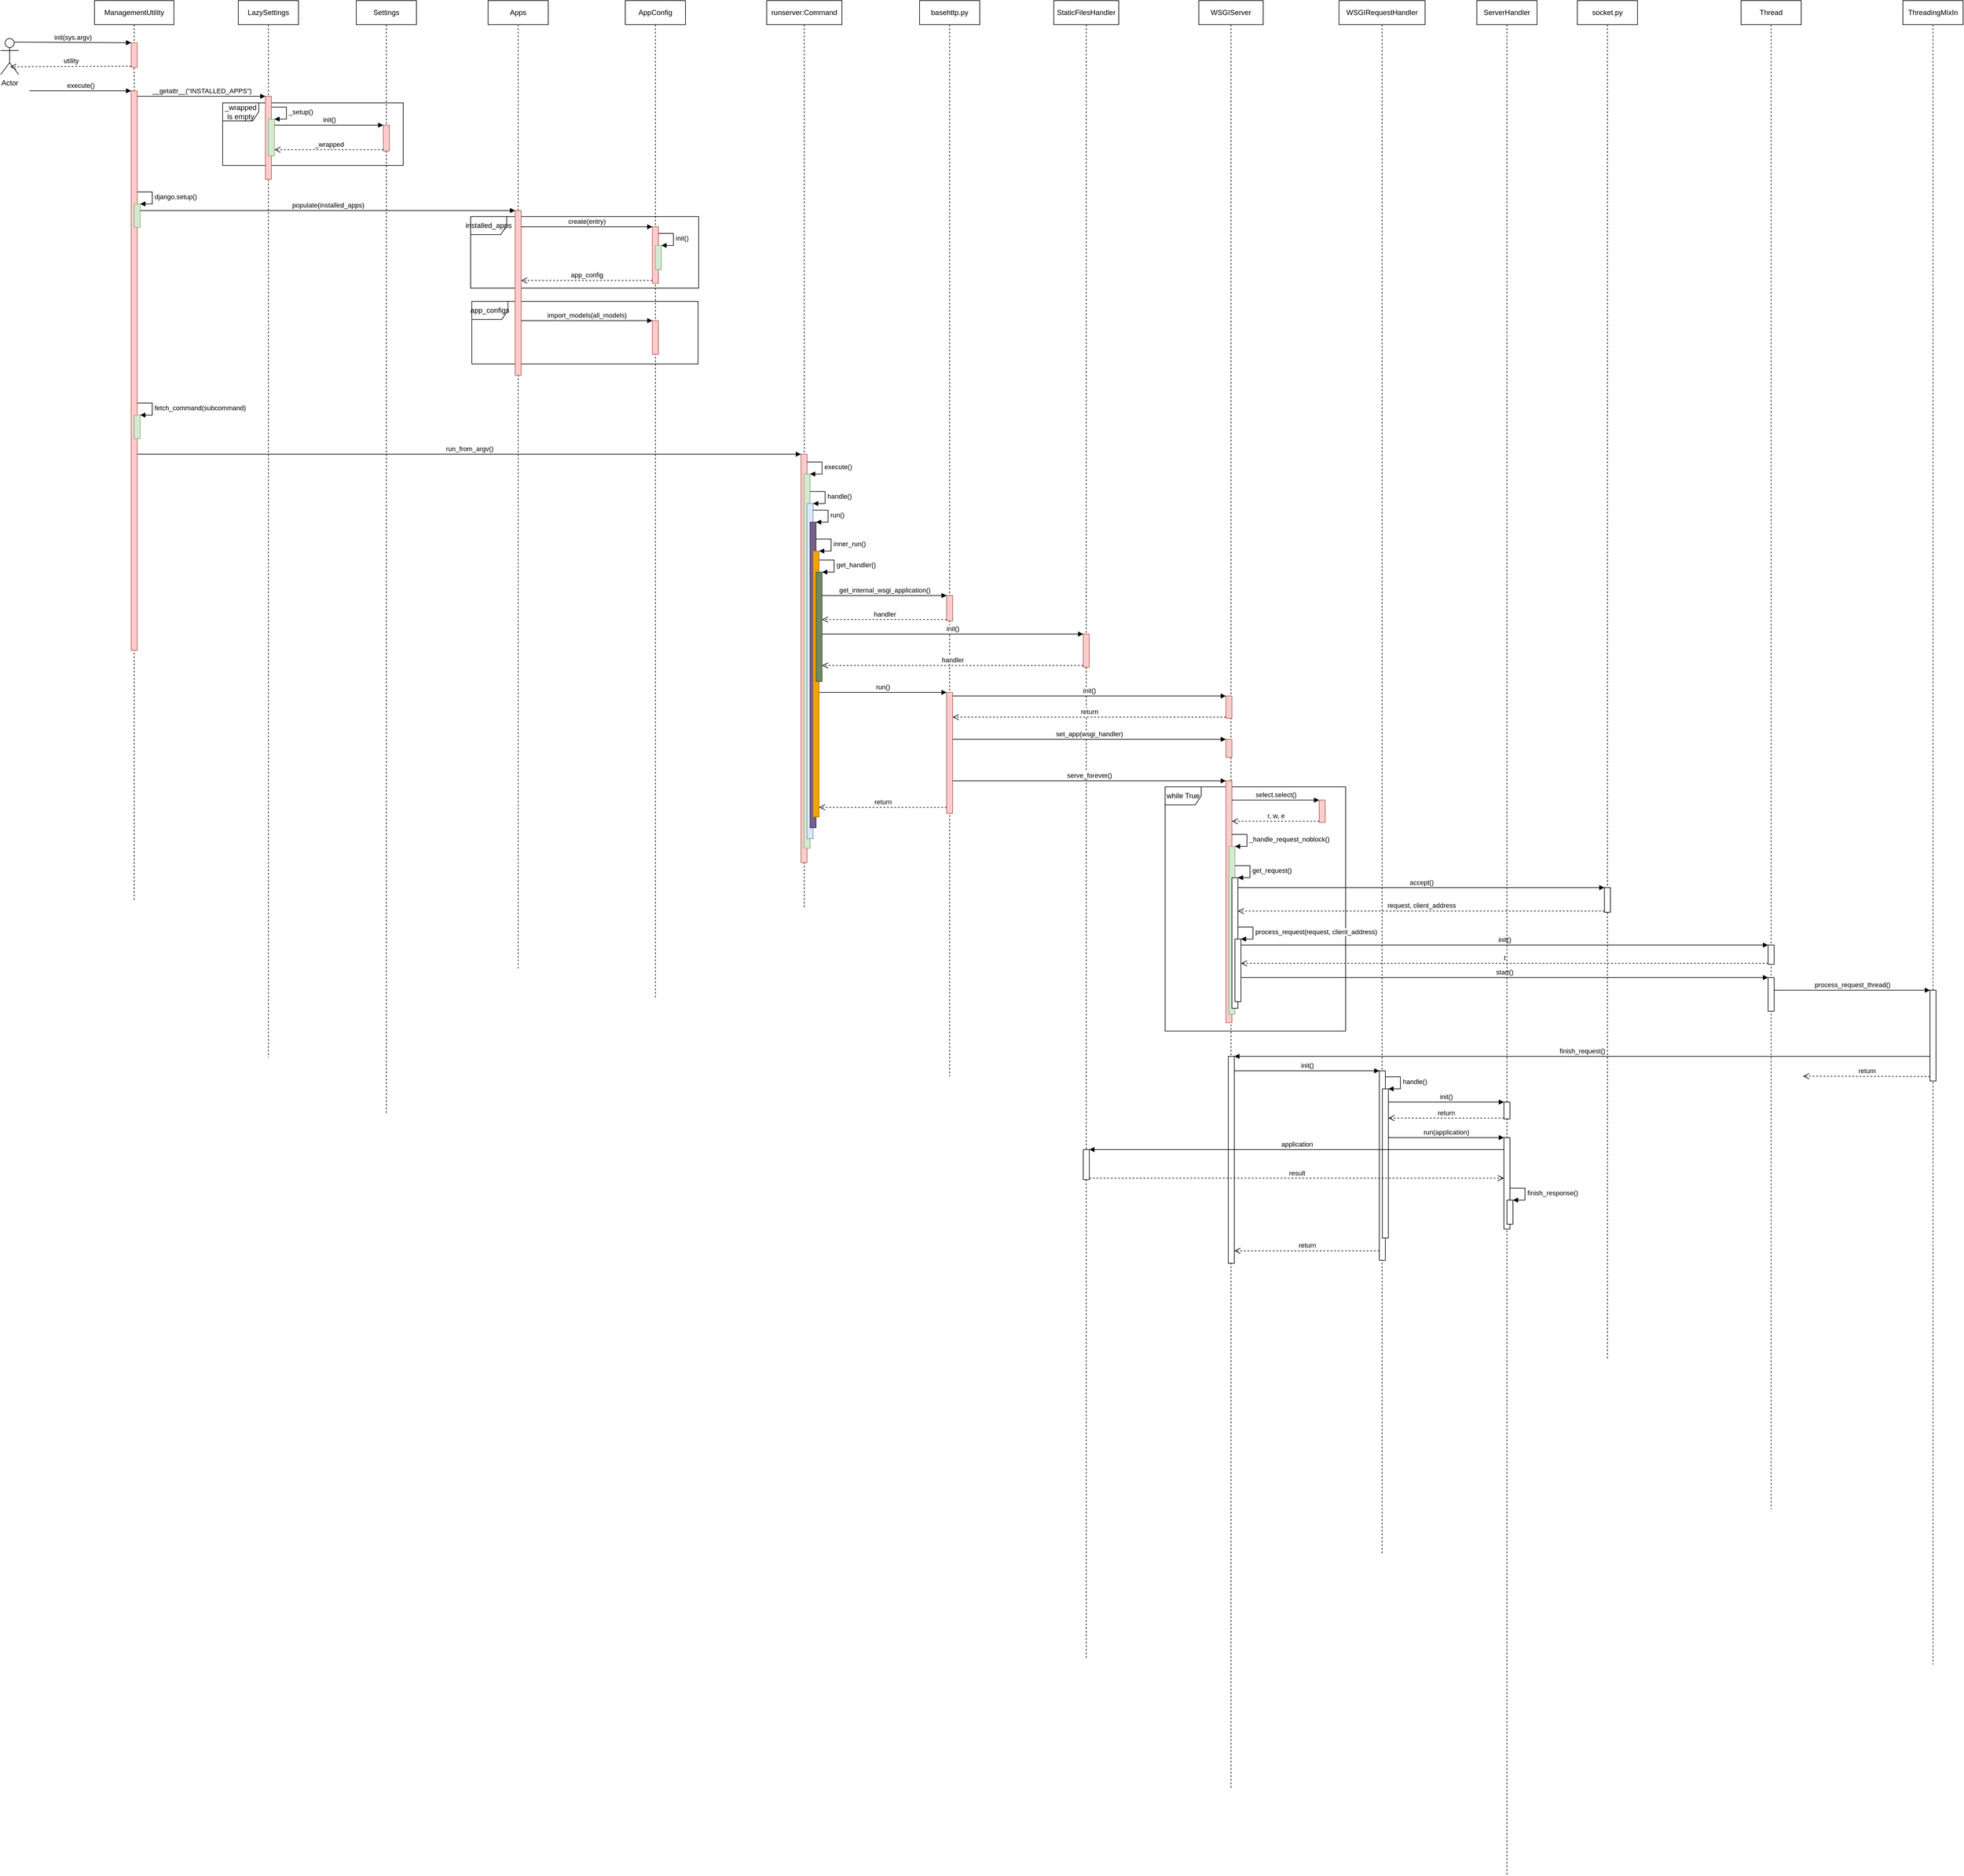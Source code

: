 <mxfile version="12.2.6" type="github" pages="1">
  <diagram name="Page-1" id="13e1069c-82ec-6db2-03f1-153e76fe0fe0">
    <mxGraphModel dx="1408" dy="1148" grid="0" gridSize="10" guides="1" tooltips="1" connect="1" arrows="1" fold="1" page="0" pageScale="1" pageWidth="1100" pageHeight="850" background="#ffffff" math="0" shadow="0">
      <root>
        <mxCell id="0"/>
        <mxCell id="1" parent="0"/>
        <mxCell id="K_6I9SXQ4BG5GaX6Mt39-45" value="while True" style="shape=umlFrame;whiteSpace=wrap;html=1;" vertex="1" parent="1">
          <mxGeometry x="1969" y="1291" width="300" height="406" as="geometry"/>
        </mxCell>
        <mxCell id="3R1nxpf77wTPrujjXhb4-21" value="_wrapped is empty" style="shape=umlFrame;whiteSpace=wrap;html=1;" parent="1" vertex="1">
          <mxGeometry x="403" y="154" width="300" height="104" as="geometry"/>
        </mxCell>
        <mxCell id="K_6I9SXQ4BG5GaX6Mt39-1" value="installed_apps" style="shape=umlFrame;whiteSpace=wrap;html=1;" vertex="1" parent="1">
          <mxGeometry x="815" y="343" width="379" height="119" as="geometry"/>
        </mxCell>
        <mxCell id="K_6I9SXQ4BG5GaX6Mt39-5" value="app_configs" style="shape=umlFrame;whiteSpace=wrap;html=1;" vertex="1" parent="1">
          <mxGeometry x="817" y="484" width="376" height="104" as="geometry"/>
        </mxCell>
        <mxCell id="3R1nxpf77wTPrujjXhb4-1" value="ManagementUtility" style="shape=umlLifeline;perimeter=lifelinePerimeter;whiteSpace=wrap;html=1;container=1;collapsible=0;recursiveResize=0;outlineConnect=0;" parent="1" vertex="1">
          <mxGeometry x="190" y="-16" width="132" height="1495" as="geometry"/>
        </mxCell>
        <mxCell id="3R1nxpf77wTPrujjXhb4-3" value="" style="html=1;points=[];perimeter=orthogonalPerimeter;fillColor=#f8cecc;strokeColor=#b85450;" parent="3R1nxpf77wTPrujjXhb4-1" vertex="1">
          <mxGeometry x="61" y="70" width="10" height="41" as="geometry"/>
        </mxCell>
        <mxCell id="3R1nxpf77wTPrujjXhb4-6" value="" style="html=1;points=[];perimeter=orthogonalPerimeter;fontFamily=Helvetica;fontSize=12;align=center;strokeColor=#b85450;fillColor=#f8cecc;" parent="3R1nxpf77wTPrujjXhb4-1" vertex="1">
          <mxGeometry x="61" y="150" width="10" height="930" as="geometry"/>
        </mxCell>
        <mxCell id="3R1nxpf77wTPrujjXhb4-7" value="&lt;span style=&quot;font-size: 11px&quot;&gt;execute()&lt;/span&gt;" style="html=1;verticalAlign=bottom;endArrow=block;entryX=0;entryY=0;" parent="3R1nxpf77wTPrujjXhb4-1" target="3R1nxpf77wTPrujjXhb4-6" edge="1">
          <mxGeometry relative="1" as="geometry">
            <mxPoint x="-108" y="150" as="sourcePoint"/>
          </mxGeometry>
        </mxCell>
        <mxCell id="3R1nxpf77wTPrujjXhb4-25" value="" style="html=1;points=[];perimeter=orthogonalPerimeter;fillColor=#d5e8d4;strokeColor=#82b366;" parent="3R1nxpf77wTPrujjXhb4-1" vertex="1">
          <mxGeometry x="66" y="338" width="10" height="39" as="geometry"/>
        </mxCell>
        <mxCell id="3R1nxpf77wTPrujjXhb4-26" value="django.setup()" style="edgeStyle=orthogonalEdgeStyle;html=1;align=left;spacingLeft=2;endArrow=block;rounded=0;entryX=1;entryY=0;" parent="3R1nxpf77wTPrujjXhb4-1" target="3R1nxpf77wTPrujjXhb4-25" edge="1">
          <mxGeometry relative="1" as="geometry">
            <mxPoint x="71" y="318" as="sourcePoint"/>
            <Array as="points">
              <mxPoint x="96" y="318"/>
            </Array>
          </mxGeometry>
        </mxCell>
        <mxCell id="K_6I9SXQ4BG5GaX6Mt39-6" value="" style="html=1;points=[];perimeter=orthogonalPerimeter;fillColor=#d5e8d4;strokeColor=#82b366;" vertex="1" parent="3R1nxpf77wTPrujjXhb4-1">
          <mxGeometry x="66" y="689" width="10" height="39" as="geometry"/>
        </mxCell>
        <mxCell id="K_6I9SXQ4BG5GaX6Mt39-7" value="fetch_command(subcommand)" style="edgeStyle=orthogonalEdgeStyle;html=1;align=left;spacingLeft=2;endArrow=block;rounded=0;entryX=1;entryY=0;" edge="1" target="K_6I9SXQ4BG5GaX6Mt39-6" parent="3R1nxpf77wTPrujjXhb4-1">
          <mxGeometry relative="1" as="geometry">
            <mxPoint x="71" y="669" as="sourcePoint"/>
            <Array as="points">
              <mxPoint x="96" y="669"/>
            </Array>
          </mxGeometry>
        </mxCell>
        <mxCell id="3R1nxpf77wTPrujjXhb4-2" value="Actor" style="shape=umlActor;verticalLabelPosition=bottom;labelBackgroundColor=#ffffff;verticalAlign=top;html=1;" parent="1" vertex="1">
          <mxGeometry x="34" y="47" width="30" height="60" as="geometry"/>
        </mxCell>
        <mxCell id="3R1nxpf77wTPrujjXhb4-4" value="init(sys.argv)" style="html=1;verticalAlign=bottom;endArrow=block;entryX=0;entryY=0;exitX=0.75;exitY=0.1;exitDx=0;exitDy=0;exitPerimeter=0;" parent="1" source="3R1nxpf77wTPrujjXhb4-2" target="3R1nxpf77wTPrujjXhb4-3" edge="1">
          <mxGeometry relative="1" as="geometry">
            <mxPoint x="181" y="54" as="sourcePoint"/>
          </mxGeometry>
        </mxCell>
        <mxCell id="3R1nxpf77wTPrujjXhb4-5" value="utility" style="html=1;verticalAlign=bottom;endArrow=open;dashed=1;endSize=8;exitX=0;exitY=0.95;entryX=0.533;entryY=0.783;entryDx=0;entryDy=0;entryPerimeter=0;" parent="1" source="3R1nxpf77wTPrujjXhb4-3" target="3R1nxpf77wTPrujjXhb4-2" edge="1">
          <mxGeometry relative="1" as="geometry">
            <mxPoint x="181" y="130" as="targetPoint"/>
          </mxGeometry>
        </mxCell>
        <mxCell id="3R1nxpf77wTPrujjXhb4-9" value="LazySettings" style="shape=umlLifeline;perimeter=lifelinePerimeter;whiteSpace=wrap;html=1;container=1;collapsible=0;recursiveResize=0;outlineConnect=0;" parent="1" vertex="1">
          <mxGeometry x="429" y="-16" width="100" height="1757" as="geometry"/>
        </mxCell>
        <mxCell id="3R1nxpf77wTPrujjXhb4-15" value="" style="html=1;points=[];perimeter=orthogonalPerimeter;fillColor=#f8cecc;strokeColor=#b85450;" parent="3R1nxpf77wTPrujjXhb4-9" vertex="1">
          <mxGeometry x="45" y="159" width="10" height="138" as="geometry"/>
        </mxCell>
        <mxCell id="3R1nxpf77wTPrujjXhb4-19" value="" style="html=1;points=[];perimeter=orthogonalPerimeter;fillColor=#d5e8d4;strokeColor=#82b366;" parent="3R1nxpf77wTPrujjXhb4-9" vertex="1">
          <mxGeometry x="50" y="197" width="10" height="61" as="geometry"/>
        </mxCell>
        <mxCell id="3R1nxpf77wTPrujjXhb4-20" value="_setup()" style="edgeStyle=orthogonalEdgeStyle;html=1;align=left;spacingLeft=2;endArrow=block;rounded=0;entryX=1;entryY=0;" parent="3R1nxpf77wTPrujjXhb4-9" target="3R1nxpf77wTPrujjXhb4-19" edge="1">
          <mxGeometry relative="1" as="geometry">
            <mxPoint x="55" y="177" as="sourcePoint"/>
            <Array as="points">
              <mxPoint x="80" y="177"/>
            </Array>
          </mxGeometry>
        </mxCell>
        <mxCell id="3R1nxpf77wTPrujjXhb4-16" value="__getattr__(&quot;INSTALLED_APPS&quot;)" style="html=1;verticalAlign=bottom;endArrow=block;entryX=0;entryY=0;" parent="1" source="3R1nxpf77wTPrujjXhb4-6" target="3R1nxpf77wTPrujjXhb4-15" edge="1">
          <mxGeometry relative="1" as="geometry">
            <mxPoint x="404" y="143" as="sourcePoint"/>
          </mxGeometry>
        </mxCell>
        <mxCell id="3R1nxpf77wTPrujjXhb4-18" value="Settings" style="shape=umlLifeline;perimeter=lifelinePerimeter;whiteSpace=wrap;html=1;container=1;collapsible=0;recursiveResize=0;outlineConnect=0;" parent="1" vertex="1">
          <mxGeometry x="625" y="-16" width="100" height="1850" as="geometry"/>
        </mxCell>
        <mxCell id="3R1nxpf77wTPrujjXhb4-22" value="" style="html=1;points=[];perimeter=orthogonalPerimeter;fillColor=#f8cecc;strokeColor=#b85450;" parent="3R1nxpf77wTPrujjXhb4-18" vertex="1">
          <mxGeometry x="45" y="207" width="10" height="43" as="geometry"/>
        </mxCell>
        <mxCell id="3R1nxpf77wTPrujjXhb4-23" value="init()" style="html=1;verticalAlign=bottom;endArrow=block;entryX=0;entryY=0;" parent="1" source="3R1nxpf77wTPrujjXhb4-19" target="3R1nxpf77wTPrujjXhb4-22" edge="1">
          <mxGeometry relative="1" as="geometry">
            <mxPoint x="600" y="191" as="sourcePoint"/>
          </mxGeometry>
        </mxCell>
        <mxCell id="3R1nxpf77wTPrujjXhb4-24" value="_wrapped" style="html=1;verticalAlign=bottom;endArrow=open;dashed=1;endSize=8;exitX=0;exitY=0.95;" parent="1" source="3R1nxpf77wTPrujjXhb4-22" target="3R1nxpf77wTPrujjXhb4-19" edge="1">
          <mxGeometry relative="1" as="geometry">
            <mxPoint x="514" y="228" as="targetPoint"/>
          </mxGeometry>
        </mxCell>
        <mxCell id="3R1nxpf77wTPrujjXhb4-27" value="Apps" style="shape=umlLifeline;perimeter=lifelinePerimeter;whiteSpace=wrap;html=1;container=1;collapsible=0;recursiveResize=0;outlineConnect=0;" parent="1" vertex="1">
          <mxGeometry x="844" y="-16" width="100" height="1610" as="geometry"/>
        </mxCell>
        <mxCell id="3R1nxpf77wTPrujjXhb4-28" value="" style="html=1;points=[];perimeter=orthogonalPerimeter;fillColor=#f8cecc;strokeColor=#b85450;" parent="3R1nxpf77wTPrujjXhb4-27" vertex="1">
          <mxGeometry x="45" y="349" width="10" height="274" as="geometry"/>
        </mxCell>
        <mxCell id="3R1nxpf77wTPrujjXhb4-29" value="populate(installed_apps)" style="html=1;verticalAlign=bottom;endArrow=block;entryX=0;entryY=0;" parent="1" source="3R1nxpf77wTPrujjXhb4-25" target="3R1nxpf77wTPrujjXhb4-28" edge="1">
          <mxGeometry relative="1" as="geometry">
            <mxPoint x="819" y="339" as="sourcePoint"/>
          </mxGeometry>
        </mxCell>
        <mxCell id="3R1nxpf77wTPrujjXhb4-31" value="AppConfig" style="shape=umlLifeline;perimeter=lifelinePerimeter;whiteSpace=wrap;html=1;container=1;collapsible=0;recursiveResize=0;outlineConnect=0;" parent="1" vertex="1">
          <mxGeometry x="1072" y="-16" width="100" height="1660" as="geometry"/>
        </mxCell>
        <mxCell id="3R1nxpf77wTPrujjXhb4-32" value="" style="html=1;points=[];perimeter=orthogonalPerimeter;fillColor=#f8cecc;strokeColor=#b85450;" parent="3R1nxpf77wTPrujjXhb4-31" vertex="1">
          <mxGeometry x="45" y="376" width="10" height="94" as="geometry"/>
        </mxCell>
        <mxCell id="3R1nxpf77wTPrujjXhb4-35" value="" style="html=1;points=[];perimeter=orthogonalPerimeter;fillColor=#d5e8d4;strokeColor=#82b366;" parent="3R1nxpf77wTPrujjXhb4-31" vertex="1">
          <mxGeometry x="50" y="407" width="10" height="40" as="geometry"/>
        </mxCell>
        <mxCell id="3R1nxpf77wTPrujjXhb4-36" value="init()" style="edgeStyle=orthogonalEdgeStyle;html=1;align=left;spacingLeft=2;endArrow=block;rounded=0;entryX=1;entryY=0;" parent="3R1nxpf77wTPrujjXhb4-31" target="3R1nxpf77wTPrujjXhb4-35" edge="1">
          <mxGeometry relative="1" as="geometry">
            <mxPoint x="55" y="387" as="sourcePoint"/>
            <Array as="points">
              <mxPoint x="80" y="387"/>
            </Array>
          </mxGeometry>
        </mxCell>
        <mxCell id="K_6I9SXQ4BG5GaX6Mt39-2" value="" style="html=1;points=[];perimeter=orthogonalPerimeter;fillColor=#f8cecc;strokeColor=#b85450;" vertex="1" parent="3R1nxpf77wTPrujjXhb4-31">
          <mxGeometry x="45" y="532" width="10" height="56" as="geometry"/>
        </mxCell>
        <mxCell id="3R1nxpf77wTPrujjXhb4-33" value="create(entry)" style="html=1;verticalAlign=bottom;endArrow=block;entryX=0;entryY=0;" parent="1" source="3R1nxpf77wTPrujjXhb4-28" target="3R1nxpf77wTPrujjXhb4-32" edge="1">
          <mxGeometry relative="1" as="geometry">
            <mxPoint x="1047" y="346" as="sourcePoint"/>
          </mxGeometry>
        </mxCell>
        <mxCell id="3R1nxpf77wTPrujjXhb4-34" value="app_config" style="html=1;verticalAlign=bottom;endArrow=open;dashed=1;endSize=8;exitX=0;exitY=0.95;" parent="1" source="3R1nxpf77wTPrujjXhb4-32" target="3R1nxpf77wTPrujjXhb4-28" edge="1">
          <mxGeometry relative="1" as="geometry">
            <mxPoint x="1047" y="422" as="targetPoint"/>
          </mxGeometry>
        </mxCell>
        <mxCell id="K_6I9SXQ4BG5GaX6Mt39-3" value="import_models(all_models)" style="html=1;verticalAlign=bottom;endArrow=block;entryX=0;entryY=0;" edge="1" target="K_6I9SXQ4BG5GaX6Mt39-2" parent="1" source="3R1nxpf77wTPrujjXhb4-28">
          <mxGeometry relative="1" as="geometry">
            <mxPoint x="1047" y="516" as="sourcePoint"/>
          </mxGeometry>
        </mxCell>
        <mxCell id="K_6I9SXQ4BG5GaX6Mt39-8" value="runserver:Command" style="shape=umlLifeline;perimeter=lifelinePerimeter;whiteSpace=wrap;html=1;container=1;collapsible=0;recursiveResize=0;outlineConnect=0;" vertex="1" parent="1">
          <mxGeometry x="1307" y="-16" width="125" height="1507" as="geometry"/>
        </mxCell>
        <mxCell id="K_6I9SXQ4BG5GaX6Mt39-9" value="" style="html=1;points=[];perimeter=orthogonalPerimeter;fillColor=#f8cecc;strokeColor=#b85450;" vertex="1" parent="K_6I9SXQ4BG5GaX6Mt39-8">
          <mxGeometry x="57" y="754" width="10" height="679" as="geometry"/>
        </mxCell>
        <mxCell id="K_6I9SXQ4BG5GaX6Mt39-12" value="" style="html=1;points=[];perimeter=orthogonalPerimeter;fillColor=#d5e8d4;strokeColor=#82b366;" vertex="1" parent="K_6I9SXQ4BG5GaX6Mt39-8">
          <mxGeometry x="62" y="787" width="10" height="622" as="geometry"/>
        </mxCell>
        <mxCell id="K_6I9SXQ4BG5GaX6Mt39-13" value="execute()" style="edgeStyle=orthogonalEdgeStyle;html=1;align=left;spacingLeft=2;endArrow=block;rounded=0;entryX=1;entryY=0;" edge="1" target="K_6I9SXQ4BG5GaX6Mt39-12" parent="K_6I9SXQ4BG5GaX6Mt39-8">
          <mxGeometry relative="1" as="geometry">
            <mxPoint x="67" y="767" as="sourcePoint"/>
            <Array as="points">
              <mxPoint x="92" y="767"/>
            </Array>
          </mxGeometry>
        </mxCell>
        <mxCell id="K_6I9SXQ4BG5GaX6Mt39-14" value="" style="html=1;points=[];perimeter=orthogonalPerimeter;fillColor=#dae8fc;strokeColor=#6c8ebf;" vertex="1" parent="K_6I9SXQ4BG5GaX6Mt39-8">
          <mxGeometry x="67" y="836" width="10" height="557" as="geometry"/>
        </mxCell>
        <mxCell id="K_6I9SXQ4BG5GaX6Mt39-15" value="handle()" style="edgeStyle=orthogonalEdgeStyle;html=1;align=left;spacingLeft=2;endArrow=block;rounded=0;entryX=1;entryY=0;" edge="1" target="K_6I9SXQ4BG5GaX6Mt39-14" parent="K_6I9SXQ4BG5GaX6Mt39-8">
          <mxGeometry relative="1" as="geometry">
            <mxPoint x="72" y="816" as="sourcePoint"/>
            <Array as="points">
              <mxPoint x="97" y="816"/>
            </Array>
          </mxGeometry>
        </mxCell>
        <mxCell id="K_6I9SXQ4BG5GaX6Mt39-16" value="" style="html=1;points=[];perimeter=orthogonalPerimeter;fillColor=#76608a;strokeColor=#432D57;fontColor=#ffffff;" vertex="1" parent="K_6I9SXQ4BG5GaX6Mt39-8">
          <mxGeometry x="72" y="867" width="10" height="508" as="geometry"/>
        </mxCell>
        <mxCell id="K_6I9SXQ4BG5GaX6Mt39-17" value="run()" style="edgeStyle=orthogonalEdgeStyle;html=1;align=left;spacingLeft=2;endArrow=block;rounded=0;entryX=1;entryY=0;" edge="1" target="K_6I9SXQ4BG5GaX6Mt39-16" parent="K_6I9SXQ4BG5GaX6Mt39-8">
          <mxGeometry relative="1" as="geometry">
            <mxPoint x="77" y="847" as="sourcePoint"/>
            <Array as="points">
              <mxPoint x="102" y="847"/>
            </Array>
          </mxGeometry>
        </mxCell>
        <mxCell id="K_6I9SXQ4BG5GaX6Mt39-18" value="" style="html=1;points=[];perimeter=orthogonalPerimeter;fillColor=#f0a30a;strokeColor=#BD7000;fontColor=#ffffff;" vertex="1" parent="K_6I9SXQ4BG5GaX6Mt39-8">
          <mxGeometry x="77" y="915" width="10" height="442" as="geometry"/>
        </mxCell>
        <mxCell id="K_6I9SXQ4BG5GaX6Mt39-19" value="inner_run()" style="edgeStyle=orthogonalEdgeStyle;html=1;align=left;spacingLeft=2;endArrow=block;rounded=0;entryX=1;entryY=0;" edge="1" target="K_6I9SXQ4BG5GaX6Mt39-18" parent="K_6I9SXQ4BG5GaX6Mt39-8">
          <mxGeometry relative="1" as="geometry">
            <mxPoint x="82" y="895" as="sourcePoint"/>
            <Array as="points">
              <mxPoint x="107" y="895"/>
            </Array>
          </mxGeometry>
        </mxCell>
        <mxCell id="K_6I9SXQ4BG5GaX6Mt39-20" value="" style="html=1;points=[];perimeter=orthogonalPerimeter;fillColor=#6d8764;strokeColor=#3A5431;fontColor=#ffffff;" vertex="1" parent="K_6I9SXQ4BG5GaX6Mt39-8">
          <mxGeometry x="82" y="950" width="10" height="182" as="geometry"/>
        </mxCell>
        <mxCell id="K_6I9SXQ4BG5GaX6Mt39-21" value="get_handler()" style="edgeStyle=orthogonalEdgeStyle;html=1;align=left;spacingLeft=2;endArrow=block;rounded=0;entryX=1;entryY=0;" edge="1" target="K_6I9SXQ4BG5GaX6Mt39-20" parent="K_6I9SXQ4BG5GaX6Mt39-8">
          <mxGeometry relative="1" as="geometry">
            <mxPoint x="87" y="930" as="sourcePoint"/>
            <Array as="points">
              <mxPoint x="112" y="930"/>
            </Array>
          </mxGeometry>
        </mxCell>
        <mxCell id="K_6I9SXQ4BG5GaX6Mt39-10" value="run_from_argv()" style="html=1;verticalAlign=bottom;endArrow=block;entryX=0;entryY=0;" edge="1" target="K_6I9SXQ4BG5GaX6Mt39-9" parent="1" source="3R1nxpf77wTPrujjXhb4-6">
          <mxGeometry relative="1" as="geometry">
            <mxPoint x="1282" y="768" as="sourcePoint"/>
          </mxGeometry>
        </mxCell>
        <mxCell id="K_6I9SXQ4BG5GaX6Mt39-22" value="basehttp.py" style="shape=umlLifeline;perimeter=lifelinePerimeter;whiteSpace=wrap;html=1;container=1;collapsible=0;recursiveResize=0;outlineConnect=0;" vertex="1" parent="1">
          <mxGeometry x="1561" y="-16" width="100" height="1788" as="geometry"/>
        </mxCell>
        <mxCell id="K_6I9SXQ4BG5GaX6Mt39-23" value="" style="html=1;points=[];perimeter=orthogonalPerimeter;fillColor=#f8cecc;strokeColor=#b85450;" vertex="1" parent="K_6I9SXQ4BG5GaX6Mt39-22">
          <mxGeometry x="45" y="989" width="10" height="42" as="geometry"/>
        </mxCell>
        <mxCell id="K_6I9SXQ4BG5GaX6Mt39-30" value="" style="html=1;points=[];perimeter=orthogonalPerimeter;fillColor=#f8cecc;strokeColor=#b85450;" vertex="1" parent="K_6I9SXQ4BG5GaX6Mt39-22">
          <mxGeometry x="45" y="1150" width="10" height="201" as="geometry"/>
        </mxCell>
        <mxCell id="K_6I9SXQ4BG5GaX6Mt39-24" value="get_internal_wsgi_application()" style="html=1;verticalAlign=bottom;endArrow=block;entryX=0;entryY=0;" edge="1" target="K_6I9SXQ4BG5GaX6Mt39-23" parent="1" source="K_6I9SXQ4BG5GaX6Mt39-20">
          <mxGeometry relative="1" as="geometry">
            <mxPoint x="1536" y="945" as="sourcePoint"/>
          </mxGeometry>
        </mxCell>
        <mxCell id="K_6I9SXQ4BG5GaX6Mt39-26" value="StaticFilesHandler" style="shape=umlLifeline;perimeter=lifelinePerimeter;whiteSpace=wrap;html=1;container=1;collapsible=0;recursiveResize=0;outlineConnect=0;" vertex="1" parent="1">
          <mxGeometry x="1784" y="-16" width="108" height="2758" as="geometry"/>
        </mxCell>
        <mxCell id="K_6I9SXQ4BG5GaX6Mt39-27" value="" style="html=1;points=[];perimeter=orthogonalPerimeter;fillColor=#f8cecc;strokeColor=#b85450;" vertex="1" parent="K_6I9SXQ4BG5GaX6Mt39-26">
          <mxGeometry x="49" y="1053" width="10" height="55" as="geometry"/>
        </mxCell>
        <mxCell id="K_6I9SXQ4BG5GaX6Mt39-90" value="" style="html=1;points=[];perimeter=orthogonalPerimeter;" vertex="1" parent="K_6I9SXQ4BG5GaX6Mt39-26">
          <mxGeometry x="49" y="1910" width="10" height="50" as="geometry"/>
        </mxCell>
        <mxCell id="K_6I9SXQ4BG5GaX6Mt39-25" value="handler" style="html=1;verticalAlign=bottom;endArrow=open;dashed=1;endSize=8;exitX=0;exitY=0.95;" edge="1" source="K_6I9SXQ4BG5GaX6Mt39-23" parent="1" target="K_6I9SXQ4BG5GaX6Mt39-20">
          <mxGeometry relative="1" as="geometry">
            <mxPoint x="1536" y="1021" as="targetPoint"/>
          </mxGeometry>
        </mxCell>
        <mxCell id="K_6I9SXQ4BG5GaX6Mt39-28" value="init()" style="html=1;verticalAlign=bottom;endArrow=block;entryX=0;entryY=0;" edge="1" target="K_6I9SXQ4BG5GaX6Mt39-27" parent="1" source="K_6I9SXQ4BG5GaX6Mt39-20">
          <mxGeometry relative="1" as="geometry">
            <mxPoint x="1763" y="1009" as="sourcePoint"/>
          </mxGeometry>
        </mxCell>
        <mxCell id="K_6I9SXQ4BG5GaX6Mt39-29" value="handler" style="html=1;verticalAlign=bottom;endArrow=open;dashed=1;endSize=8;exitX=0;exitY=0.95;" edge="1" source="K_6I9SXQ4BG5GaX6Mt39-27" parent="1" target="K_6I9SXQ4BG5GaX6Mt39-20">
          <mxGeometry relative="1" as="geometry">
            <mxPoint x="1763" y="1085" as="targetPoint"/>
          </mxGeometry>
        </mxCell>
        <mxCell id="K_6I9SXQ4BG5GaX6Mt39-31" value="run()" style="html=1;verticalAlign=bottom;endArrow=block;entryX=0;entryY=0;" edge="1" target="K_6I9SXQ4BG5GaX6Mt39-30" parent="1" source="K_6I9SXQ4BG5GaX6Mt39-18">
          <mxGeometry relative="1" as="geometry">
            <mxPoint x="1536" y="1134" as="sourcePoint"/>
          </mxGeometry>
        </mxCell>
        <mxCell id="K_6I9SXQ4BG5GaX6Mt39-32" value="return" style="html=1;verticalAlign=bottom;endArrow=open;dashed=1;endSize=8;exitX=0;exitY=0.95;" edge="1" source="K_6I9SXQ4BG5GaX6Mt39-30" parent="1" target="K_6I9SXQ4BG5GaX6Mt39-18">
          <mxGeometry relative="1" as="geometry">
            <mxPoint x="1536" y="1210" as="targetPoint"/>
          </mxGeometry>
        </mxCell>
        <mxCell id="K_6I9SXQ4BG5GaX6Mt39-33" value="WSGIServer" style="shape=umlLifeline;perimeter=lifelinePerimeter;whiteSpace=wrap;html=1;container=1;collapsible=0;recursiveResize=0;outlineConnect=0;" vertex="1" parent="1">
          <mxGeometry x="2025" y="-16" width="107" height="2974" as="geometry"/>
        </mxCell>
        <mxCell id="K_6I9SXQ4BG5GaX6Mt39-34" value="" style="html=1;points=[];perimeter=orthogonalPerimeter;fillColor=#f8cecc;strokeColor=#b85450;" vertex="1" parent="K_6I9SXQ4BG5GaX6Mt39-33">
          <mxGeometry x="45" y="1156" width="10" height="37" as="geometry"/>
        </mxCell>
        <mxCell id="K_6I9SXQ4BG5GaX6Mt39-37" value="" style="html=1;points=[];perimeter=orthogonalPerimeter;fillColor=#f8cecc;strokeColor=#b85450;" vertex="1" parent="K_6I9SXQ4BG5GaX6Mt39-33">
          <mxGeometry x="45" y="1228" width="10" height="30" as="geometry"/>
        </mxCell>
        <mxCell id="K_6I9SXQ4BG5GaX6Mt39-42" value="" style="html=1;points=[];perimeter=orthogonalPerimeter;fillColor=#f8cecc;strokeColor=#b85450;" vertex="1" parent="K_6I9SXQ4BG5GaX6Mt39-33">
          <mxGeometry x="45" y="1297" width="10" height="402" as="geometry"/>
        </mxCell>
        <mxCell id="K_6I9SXQ4BG5GaX6Mt39-49" value="" style="html=1;points=[];perimeter=orthogonalPerimeter;fillColor=#d5e8d4;strokeColor=#82b366;" vertex="1" parent="K_6I9SXQ4BG5GaX6Mt39-33">
          <mxGeometry x="50" y="1406" width="10" height="279" as="geometry"/>
        </mxCell>
        <mxCell id="K_6I9SXQ4BG5GaX6Mt39-50" value="_handle_request_noblock()" style="edgeStyle=orthogonalEdgeStyle;html=1;align=left;spacingLeft=2;endArrow=block;rounded=0;entryX=1;entryY=0;" edge="1" target="K_6I9SXQ4BG5GaX6Mt39-49" parent="K_6I9SXQ4BG5GaX6Mt39-33">
          <mxGeometry relative="1" as="geometry">
            <mxPoint x="55" y="1386" as="sourcePoint"/>
            <Array as="points">
              <mxPoint x="80" y="1386"/>
            </Array>
          </mxGeometry>
        </mxCell>
        <mxCell id="K_6I9SXQ4BG5GaX6Mt39-51" value="" style="html=1;points=[];perimeter=orthogonalPerimeter;" vertex="1" parent="K_6I9SXQ4BG5GaX6Mt39-33">
          <mxGeometry x="55" y="1458" width="10" height="217" as="geometry"/>
        </mxCell>
        <mxCell id="K_6I9SXQ4BG5GaX6Mt39-52" value="get_request()" style="edgeStyle=orthogonalEdgeStyle;html=1;align=left;spacingLeft=2;endArrow=block;rounded=0;entryX=1;entryY=0;" edge="1" target="K_6I9SXQ4BG5GaX6Mt39-51" parent="K_6I9SXQ4BG5GaX6Mt39-33">
          <mxGeometry relative="1" as="geometry">
            <mxPoint x="60" y="1438" as="sourcePoint"/>
            <Array as="points">
              <mxPoint x="85" y="1438"/>
            </Array>
          </mxGeometry>
        </mxCell>
        <mxCell id="K_6I9SXQ4BG5GaX6Mt39-58" value="" style="html=1;points=[];perimeter=orthogonalPerimeter;" vertex="1" parent="K_6I9SXQ4BG5GaX6Mt39-33">
          <mxGeometry x="60" y="1560" width="10" height="104" as="geometry"/>
        </mxCell>
        <mxCell id="K_6I9SXQ4BG5GaX6Mt39-59" value="process_request(request, client_address)" style="edgeStyle=orthogonalEdgeStyle;html=1;align=left;spacingLeft=2;endArrow=block;rounded=0;entryX=1;entryY=0;" edge="1" target="K_6I9SXQ4BG5GaX6Mt39-58" parent="K_6I9SXQ4BG5GaX6Mt39-33">
          <mxGeometry relative="1" as="geometry">
            <mxPoint x="65" y="1540" as="sourcePoint"/>
            <Array as="points">
              <mxPoint x="90" y="1540"/>
            </Array>
          </mxGeometry>
        </mxCell>
        <mxCell id="K_6I9SXQ4BG5GaX6Mt39-74" value="" style="html=1;points=[];perimeter=orthogonalPerimeter;" vertex="1" parent="K_6I9SXQ4BG5GaX6Mt39-33">
          <mxGeometry x="49" y="1755" width="10" height="344" as="geometry"/>
        </mxCell>
        <mxCell id="K_6I9SXQ4BG5GaX6Mt39-35" value="init()" style="html=1;verticalAlign=bottom;endArrow=block;entryX=0;entryY=0;" edge="1" target="K_6I9SXQ4BG5GaX6Mt39-34" parent="1" source="K_6I9SXQ4BG5GaX6Mt39-30">
          <mxGeometry relative="1" as="geometry">
            <mxPoint x="2000" y="1140" as="sourcePoint"/>
          </mxGeometry>
        </mxCell>
        <mxCell id="K_6I9SXQ4BG5GaX6Mt39-36" value="return" style="html=1;verticalAlign=bottom;endArrow=open;dashed=1;endSize=8;exitX=0;exitY=0.95;" edge="1" source="K_6I9SXQ4BG5GaX6Mt39-34" parent="1" target="K_6I9SXQ4BG5GaX6Mt39-30">
          <mxGeometry relative="1" as="geometry">
            <mxPoint x="2000" y="1216" as="targetPoint"/>
          </mxGeometry>
        </mxCell>
        <mxCell id="K_6I9SXQ4BG5GaX6Mt39-38" value="set_app(wsgi_handler)" style="html=1;verticalAlign=bottom;endArrow=block;entryX=0;entryY=0;" edge="1" target="K_6I9SXQ4BG5GaX6Mt39-37" parent="1" source="K_6I9SXQ4BG5GaX6Mt39-30">
          <mxGeometry relative="1" as="geometry">
            <mxPoint x="2000" y="1212" as="sourcePoint"/>
          </mxGeometry>
        </mxCell>
        <mxCell id="K_6I9SXQ4BG5GaX6Mt39-43" value="serve_forever()" style="html=1;verticalAlign=bottom;endArrow=block;entryX=0;entryY=0;" edge="1" target="K_6I9SXQ4BG5GaX6Mt39-42" parent="1" source="K_6I9SXQ4BG5GaX6Mt39-30">
          <mxGeometry relative="1" as="geometry">
            <mxPoint x="2000" y="1270" as="sourcePoint"/>
          </mxGeometry>
        </mxCell>
        <mxCell id="K_6I9SXQ4BG5GaX6Mt39-46" value="" style="html=1;points=[];perimeter=orthogonalPerimeter;fillColor=#f8cecc;strokeColor=#b85450;" vertex="1" parent="1">
          <mxGeometry x="2225" y="1313" width="10" height="37" as="geometry"/>
        </mxCell>
        <mxCell id="K_6I9SXQ4BG5GaX6Mt39-47" value="select.select()" style="html=1;verticalAlign=bottom;endArrow=block;entryX=0;entryY=0;" edge="1" target="K_6I9SXQ4BG5GaX6Mt39-46" parent="1" source="K_6I9SXQ4BG5GaX6Mt39-42">
          <mxGeometry relative="1" as="geometry">
            <mxPoint x="2155" y="1313" as="sourcePoint"/>
          </mxGeometry>
        </mxCell>
        <mxCell id="K_6I9SXQ4BG5GaX6Mt39-48" value="r, w, e" style="html=1;verticalAlign=bottom;endArrow=open;dashed=1;endSize=8;exitX=0;exitY=0.95;" edge="1" source="K_6I9SXQ4BG5GaX6Mt39-46" parent="1" target="K_6I9SXQ4BG5GaX6Mt39-42">
          <mxGeometry relative="1" as="geometry">
            <mxPoint x="2155" y="1389" as="targetPoint"/>
          </mxGeometry>
        </mxCell>
        <mxCell id="K_6I9SXQ4BG5GaX6Mt39-53" value="socket.py" style="shape=umlLifeline;perimeter=lifelinePerimeter;whiteSpace=wrap;html=1;container=1;collapsible=0;recursiveResize=0;outlineConnect=0;" vertex="1" parent="1">
          <mxGeometry x="2654" y="-16" width="100" height="2260" as="geometry"/>
        </mxCell>
        <mxCell id="K_6I9SXQ4BG5GaX6Mt39-54" value="" style="html=1;points=[];perimeter=orthogonalPerimeter;" vertex="1" parent="K_6I9SXQ4BG5GaX6Mt39-53">
          <mxGeometry x="45" y="1474.5" width="10" height="41" as="geometry"/>
        </mxCell>
        <mxCell id="K_6I9SXQ4BG5GaX6Mt39-55" value="accept()" style="html=1;verticalAlign=bottom;endArrow=block;entryX=0;entryY=0;" edge="1" target="K_6I9SXQ4BG5GaX6Mt39-54" parent="1" source="K_6I9SXQ4BG5GaX6Mt39-51">
          <mxGeometry relative="1" as="geometry">
            <mxPoint x="2323" y="1465" as="sourcePoint"/>
          </mxGeometry>
        </mxCell>
        <mxCell id="K_6I9SXQ4BG5GaX6Mt39-56" value="request, client_address" style="html=1;verticalAlign=bottom;endArrow=open;dashed=1;endSize=8;exitX=0;exitY=0.95;" edge="1" source="K_6I9SXQ4BG5GaX6Mt39-54" parent="1" target="K_6I9SXQ4BG5GaX6Mt39-51">
          <mxGeometry relative="1" as="geometry">
            <mxPoint x="2323" y="1541" as="targetPoint"/>
          </mxGeometry>
        </mxCell>
        <mxCell id="K_6I9SXQ4BG5GaX6Mt39-60" value="Thread" style="shape=umlLifeline;perimeter=lifelinePerimeter;whiteSpace=wrap;html=1;container=1;collapsible=0;recursiveResize=0;outlineConnect=0;" vertex="1" parent="1">
          <mxGeometry x="2926" y="-16" width="100" height="2508" as="geometry"/>
        </mxCell>
        <mxCell id="K_6I9SXQ4BG5GaX6Mt39-61" value="" style="html=1;points=[];perimeter=orthogonalPerimeter;" vertex="1" parent="K_6I9SXQ4BG5GaX6Mt39-60">
          <mxGeometry x="45" y="1570" width="10" height="32" as="geometry"/>
        </mxCell>
        <mxCell id="K_6I9SXQ4BG5GaX6Mt39-64" value="" style="html=1;points=[];perimeter=orthogonalPerimeter;" vertex="1" parent="K_6I9SXQ4BG5GaX6Mt39-60">
          <mxGeometry x="45" y="1624" width="10" height="56" as="geometry"/>
        </mxCell>
        <mxCell id="K_6I9SXQ4BG5GaX6Mt39-62" value="init()" style="html=1;verticalAlign=bottom;endArrow=block;entryX=0;entryY=0;" edge="1" target="K_6I9SXQ4BG5GaX6Mt39-61" parent="1" source="K_6I9SXQ4BG5GaX6Mt39-58">
          <mxGeometry relative="1" as="geometry">
            <mxPoint x="2595" y="1554" as="sourcePoint"/>
          </mxGeometry>
        </mxCell>
        <mxCell id="K_6I9SXQ4BG5GaX6Mt39-63" value="t" style="html=1;verticalAlign=bottom;endArrow=open;dashed=1;endSize=8;exitX=0;exitY=0.95;" edge="1" source="K_6I9SXQ4BG5GaX6Mt39-61" parent="1" target="K_6I9SXQ4BG5GaX6Mt39-58">
          <mxGeometry relative="1" as="geometry">
            <mxPoint x="2595" y="1630" as="targetPoint"/>
          </mxGeometry>
        </mxCell>
        <mxCell id="K_6I9SXQ4BG5GaX6Mt39-65" value="start()" style="html=1;verticalAlign=bottom;endArrow=block;entryX=0;entryY=0;" edge="1" target="K_6I9SXQ4BG5GaX6Mt39-64" parent="1" source="K_6I9SXQ4BG5GaX6Mt39-58">
          <mxGeometry relative="1" as="geometry">
            <mxPoint x="2595" y="1608" as="sourcePoint"/>
          </mxGeometry>
        </mxCell>
        <mxCell id="K_6I9SXQ4BG5GaX6Mt39-67" value="ThreadingMixIn" style="shape=umlLifeline;perimeter=lifelinePerimeter;whiteSpace=wrap;html=1;container=1;collapsible=0;recursiveResize=0;outlineConnect=0;" vertex="1" parent="1">
          <mxGeometry x="3195" y="-16" width="100" height="2766" as="geometry"/>
        </mxCell>
        <mxCell id="K_6I9SXQ4BG5GaX6Mt39-68" value="" style="html=1;points=[];perimeter=orthogonalPerimeter;" vertex="1" parent="K_6I9SXQ4BG5GaX6Mt39-67">
          <mxGeometry x="45" y="1645" width="10" height="151" as="geometry"/>
        </mxCell>
        <mxCell id="K_6I9SXQ4BG5GaX6Mt39-70" value="return" style="html=1;verticalAlign=bottom;endArrow=open;dashed=1;endSize=8;exitX=0;exitY=0.95;" edge="1" source="K_6I9SXQ4BG5GaX6Mt39-68" parent="K_6I9SXQ4BG5GaX6Mt39-67">
          <mxGeometry relative="1" as="geometry">
            <mxPoint x="-166" y="1788" as="targetPoint"/>
          </mxGeometry>
        </mxCell>
        <mxCell id="K_6I9SXQ4BG5GaX6Mt39-69" value="process_request_thread()" style="html=1;verticalAlign=bottom;endArrow=block;entryX=0;entryY=0;" edge="1" target="K_6I9SXQ4BG5GaX6Mt39-68" parent="1" source="K_6I9SXQ4BG5GaX6Mt39-64">
          <mxGeometry relative="1" as="geometry">
            <mxPoint x="3170" y="1629" as="sourcePoint"/>
          </mxGeometry>
        </mxCell>
        <mxCell id="K_6I9SXQ4BG5GaX6Mt39-75" value="finish_request()" style="html=1;verticalAlign=bottom;endArrow=block;entryX=1;entryY=0;" edge="1" target="K_6I9SXQ4BG5GaX6Mt39-74" parent="1" source="K_6I9SXQ4BG5GaX6Mt39-68">
          <mxGeometry relative="1" as="geometry">
            <mxPoint x="2144" y="1774" as="sourcePoint"/>
          </mxGeometry>
        </mxCell>
        <mxCell id="K_6I9SXQ4BG5GaX6Mt39-77" value="WSGIRequestHandler" style="shape=umlLifeline;perimeter=lifelinePerimeter;whiteSpace=wrap;html=1;container=1;collapsible=0;recursiveResize=0;outlineConnect=0;" vertex="1" parent="1">
          <mxGeometry x="2258" y="-16" width="143" height="2583" as="geometry"/>
        </mxCell>
        <mxCell id="K_6I9SXQ4BG5GaX6Mt39-78" value="" style="html=1;points=[];perimeter=orthogonalPerimeter;" vertex="1" parent="K_6I9SXQ4BG5GaX6Mt39-77">
          <mxGeometry x="67" y="1779" width="10" height="315" as="geometry"/>
        </mxCell>
        <mxCell id="K_6I9SXQ4BG5GaX6Mt39-81" value="" style="html=1;points=[];perimeter=orthogonalPerimeter;" vertex="1" parent="K_6I9SXQ4BG5GaX6Mt39-77">
          <mxGeometry x="72" y="1809" width="10" height="248" as="geometry"/>
        </mxCell>
        <mxCell id="K_6I9SXQ4BG5GaX6Mt39-82" value="handle()" style="edgeStyle=orthogonalEdgeStyle;html=1;align=left;spacingLeft=2;endArrow=block;rounded=0;entryX=1;entryY=0;" edge="1" target="K_6I9SXQ4BG5GaX6Mt39-81" parent="K_6I9SXQ4BG5GaX6Mt39-77">
          <mxGeometry relative="1" as="geometry">
            <mxPoint x="77" y="1789" as="sourcePoint"/>
            <Array as="points">
              <mxPoint x="102" y="1789"/>
            </Array>
          </mxGeometry>
        </mxCell>
        <mxCell id="K_6I9SXQ4BG5GaX6Mt39-79" value="init()" style="html=1;verticalAlign=bottom;endArrow=block;entryX=0;entryY=0;" edge="1" target="K_6I9SXQ4BG5GaX6Mt39-78" parent="1" source="K_6I9SXQ4BG5GaX6Mt39-74">
          <mxGeometry relative="1" as="geometry">
            <mxPoint x="2255" y="1763" as="sourcePoint"/>
          </mxGeometry>
        </mxCell>
        <mxCell id="K_6I9SXQ4BG5GaX6Mt39-80" value="return" style="html=1;verticalAlign=bottom;endArrow=open;dashed=1;endSize=8;exitX=0;exitY=0.95;" edge="1" source="K_6I9SXQ4BG5GaX6Mt39-78" parent="1" target="K_6I9SXQ4BG5GaX6Mt39-74">
          <mxGeometry relative="1" as="geometry">
            <mxPoint x="2255" y="1839" as="targetPoint"/>
          </mxGeometry>
        </mxCell>
        <mxCell id="K_6I9SXQ4BG5GaX6Mt39-83" value="ServerHandler" style="shape=umlLifeline;perimeter=lifelinePerimeter;whiteSpace=wrap;html=1;container=1;collapsible=0;recursiveResize=0;outlineConnect=0;" vertex="1" parent="1">
          <mxGeometry x="2487" y="-16" width="100" height="3116" as="geometry"/>
        </mxCell>
        <mxCell id="K_6I9SXQ4BG5GaX6Mt39-84" value="" style="html=1;points=[];perimeter=orthogonalPerimeter;" vertex="1" parent="K_6I9SXQ4BG5GaX6Mt39-83">
          <mxGeometry x="45" y="1831" width="10" height="28" as="geometry"/>
        </mxCell>
        <mxCell id="K_6I9SXQ4BG5GaX6Mt39-87" value="" style="html=1;points=[];perimeter=orthogonalPerimeter;" vertex="1" parent="K_6I9SXQ4BG5GaX6Mt39-83">
          <mxGeometry x="45" y="1890" width="10" height="152" as="geometry"/>
        </mxCell>
        <mxCell id="K_6I9SXQ4BG5GaX6Mt39-93" value="" style="html=1;points=[];perimeter=orthogonalPerimeter;" vertex="1" parent="K_6I9SXQ4BG5GaX6Mt39-83">
          <mxGeometry x="50" y="1994" width="10" height="40" as="geometry"/>
        </mxCell>
        <mxCell id="K_6I9SXQ4BG5GaX6Mt39-94" value="finish_response()" style="edgeStyle=orthogonalEdgeStyle;html=1;align=left;spacingLeft=2;endArrow=block;rounded=0;entryX=1;entryY=0;" edge="1" target="K_6I9SXQ4BG5GaX6Mt39-93" parent="K_6I9SXQ4BG5GaX6Mt39-83">
          <mxGeometry relative="1" as="geometry">
            <mxPoint x="55" y="1974" as="sourcePoint"/>
            <Array as="points">
              <mxPoint x="80" y="1974"/>
            </Array>
          </mxGeometry>
        </mxCell>
        <mxCell id="K_6I9SXQ4BG5GaX6Mt39-85" value="init()" style="html=1;verticalAlign=bottom;endArrow=block;entryX=0;entryY=0;" edge="1" target="K_6I9SXQ4BG5GaX6Mt39-84" parent="1" source="K_6I9SXQ4BG5GaX6Mt39-81">
          <mxGeometry relative="1" as="geometry">
            <mxPoint x="2462" y="1800" as="sourcePoint"/>
          </mxGeometry>
        </mxCell>
        <mxCell id="K_6I9SXQ4BG5GaX6Mt39-86" value="return" style="html=1;verticalAlign=bottom;endArrow=open;dashed=1;endSize=8;exitX=0;exitY=0.95;" edge="1" source="K_6I9SXQ4BG5GaX6Mt39-84" parent="1" target="K_6I9SXQ4BG5GaX6Mt39-81">
          <mxGeometry relative="1" as="geometry">
            <mxPoint x="2462" y="1876" as="targetPoint"/>
          </mxGeometry>
        </mxCell>
        <mxCell id="K_6I9SXQ4BG5GaX6Mt39-88" value="run(application)" style="html=1;verticalAlign=bottom;endArrow=block;entryX=0;entryY=0;" edge="1" target="K_6I9SXQ4BG5GaX6Mt39-87" parent="1" source="K_6I9SXQ4BG5GaX6Mt39-81">
          <mxGeometry relative="1" as="geometry">
            <mxPoint x="2462" y="1857" as="sourcePoint"/>
          </mxGeometry>
        </mxCell>
        <mxCell id="K_6I9SXQ4BG5GaX6Mt39-91" value="application" style="html=1;verticalAlign=bottom;endArrow=block;entryX=1;entryY=0;" edge="1" target="K_6I9SXQ4BG5GaX6Mt39-90" parent="1" source="K_6I9SXQ4BG5GaX6Mt39-87">
          <mxGeometry relative="1" as="geometry">
            <mxPoint x="2498" y="1911" as="sourcePoint"/>
          </mxGeometry>
        </mxCell>
        <mxCell id="K_6I9SXQ4BG5GaX6Mt39-92" value="result" style="html=1;verticalAlign=bottom;endArrow=open;dashed=1;endSize=8;exitX=1;exitY=0.95;" edge="1" source="K_6I9SXQ4BG5GaX6Mt39-90" parent="1" target="K_6I9SXQ4BG5GaX6Mt39-87">
          <mxGeometry relative="1" as="geometry">
            <mxPoint x="2485" y="1973" as="targetPoint"/>
          </mxGeometry>
        </mxCell>
      </root>
    </mxGraphModel>
  </diagram>
</mxfile>
